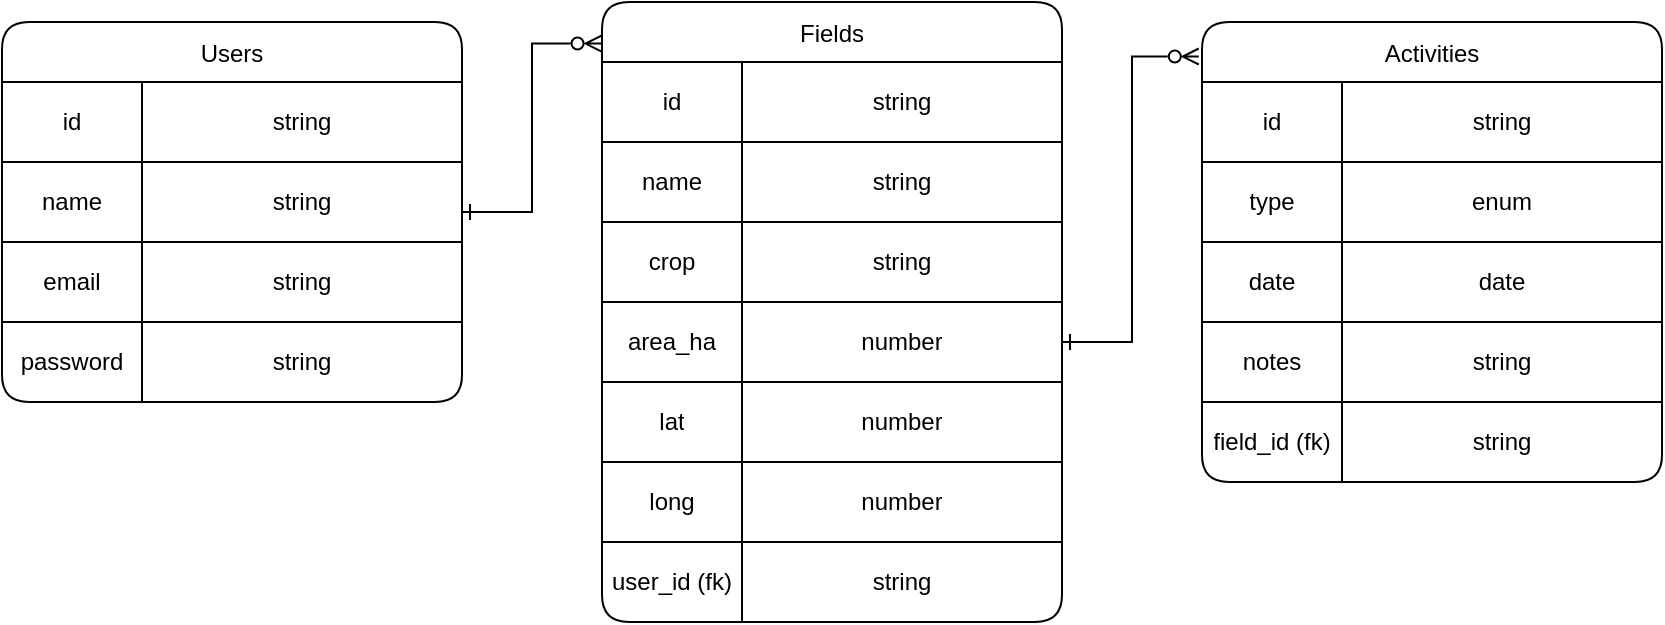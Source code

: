 <mxfile version="28.1.0">
  <diagram name="Page-1" id="wm1w6mK7UrLM-iFwujEl">
    <mxGraphModel dx="983" dy="544" grid="1" gridSize="10" guides="1" tooltips="1" connect="1" arrows="1" fold="1" page="1" pageScale="1" pageWidth="850" pageHeight="1100" math="0" shadow="0">
      <root>
        <mxCell id="0" />
        <mxCell id="1" parent="0" />
        <mxCell id="mjinODjwLW7QLH8uGNvq-2" value="" style="edgeStyle=orthogonalEdgeStyle;rounded=0;orthogonalLoop=1;jettySize=auto;html=1;entryX=-0.001;entryY=0.067;entryDx=0;entryDy=0;entryPerimeter=0;endArrow=ERzeroToMany;endFill=0;startArrow=ERone;startFill=0;" edge="1" parent="1" source="NKNuXMBBQ8ELWA8Mp_sA-2" target="NKNuXMBBQ8ELWA8Mp_sA-31">
          <mxGeometry relative="1" as="geometry">
            <mxPoint x="330" y="145" as="targetPoint" />
          </mxGeometry>
        </mxCell>
        <mxCell id="NKNuXMBBQ8ELWA8Mp_sA-2" value="Users" style="shape=table;startSize=30;container=1;collapsible=0;childLayout=tableLayout;rounded=1;" vertex="1" parent="1">
          <mxGeometry x="10" y="50" width="230" height="190" as="geometry" />
        </mxCell>
        <mxCell id="NKNuXMBBQ8ELWA8Mp_sA-3" value="" style="shape=tableRow;horizontal=0;startSize=0;swimlaneHead=0;swimlaneBody=0;strokeColor=inherit;top=0;left=0;bottom=0;right=0;collapsible=0;dropTarget=0;fillColor=none;points=[[0,0.5],[1,0.5]];portConstraint=eastwest;" vertex="1" parent="NKNuXMBBQ8ELWA8Mp_sA-2">
          <mxGeometry y="30" width="230" height="40" as="geometry" />
        </mxCell>
        <mxCell id="NKNuXMBBQ8ELWA8Mp_sA-4" value="id" style="shape=partialRectangle;html=1;whiteSpace=wrap;connectable=0;strokeColor=inherit;overflow=hidden;fillColor=none;top=0;left=0;bottom=0;right=0;pointerEvents=1;" vertex="1" parent="NKNuXMBBQ8ELWA8Mp_sA-3">
          <mxGeometry width="70" height="40" as="geometry">
            <mxRectangle width="70" height="40" as="alternateBounds" />
          </mxGeometry>
        </mxCell>
        <mxCell id="NKNuXMBBQ8ELWA8Mp_sA-5" value="string" style="shape=partialRectangle;html=1;whiteSpace=wrap;connectable=0;strokeColor=inherit;overflow=hidden;fillColor=none;top=0;left=0;bottom=0;right=0;pointerEvents=1;" vertex="1" parent="NKNuXMBBQ8ELWA8Mp_sA-3">
          <mxGeometry x="70" width="160" height="40" as="geometry">
            <mxRectangle width="160" height="40" as="alternateBounds" />
          </mxGeometry>
        </mxCell>
        <mxCell id="NKNuXMBBQ8ELWA8Mp_sA-28" value="" style="shape=tableRow;horizontal=0;startSize=0;swimlaneHead=0;swimlaneBody=0;strokeColor=inherit;top=0;left=0;bottom=0;right=0;collapsible=0;dropTarget=0;fillColor=none;points=[[0,0.5],[1,0.5]];portConstraint=eastwest;" vertex="1" parent="NKNuXMBBQ8ELWA8Mp_sA-2">
          <mxGeometry y="70" width="230" height="40" as="geometry" />
        </mxCell>
        <mxCell id="NKNuXMBBQ8ELWA8Mp_sA-29" value="name" style="shape=partialRectangle;html=1;whiteSpace=wrap;connectable=0;strokeColor=inherit;overflow=hidden;fillColor=none;top=0;left=0;bottom=0;right=0;pointerEvents=1;" vertex="1" parent="NKNuXMBBQ8ELWA8Mp_sA-28">
          <mxGeometry width="70" height="40" as="geometry">
            <mxRectangle width="70" height="40" as="alternateBounds" />
          </mxGeometry>
        </mxCell>
        <mxCell id="NKNuXMBBQ8ELWA8Mp_sA-30" value="string" style="shape=partialRectangle;html=1;whiteSpace=wrap;connectable=0;strokeColor=inherit;overflow=hidden;fillColor=none;top=0;left=0;bottom=0;right=0;pointerEvents=1;" vertex="1" parent="NKNuXMBBQ8ELWA8Mp_sA-28">
          <mxGeometry x="70" width="160" height="40" as="geometry">
            <mxRectangle width="160" height="40" as="alternateBounds" />
          </mxGeometry>
        </mxCell>
        <mxCell id="NKNuXMBBQ8ELWA8Mp_sA-6" value="" style="shape=tableRow;horizontal=0;startSize=0;swimlaneHead=0;swimlaneBody=0;strokeColor=inherit;top=0;left=0;bottom=0;right=0;collapsible=0;dropTarget=0;fillColor=none;points=[[0,0.5],[1,0.5]];portConstraint=eastwest;" vertex="1" parent="NKNuXMBBQ8ELWA8Mp_sA-2">
          <mxGeometry y="110" width="230" height="40" as="geometry" />
        </mxCell>
        <mxCell id="NKNuXMBBQ8ELWA8Mp_sA-7" value="email" style="shape=partialRectangle;html=1;whiteSpace=wrap;connectable=0;strokeColor=inherit;overflow=hidden;fillColor=none;top=0;left=0;bottom=0;right=0;pointerEvents=1;" vertex="1" parent="NKNuXMBBQ8ELWA8Mp_sA-6">
          <mxGeometry width="70" height="40" as="geometry">
            <mxRectangle width="70" height="40" as="alternateBounds" />
          </mxGeometry>
        </mxCell>
        <mxCell id="NKNuXMBBQ8ELWA8Mp_sA-8" value="string" style="shape=partialRectangle;html=1;whiteSpace=wrap;connectable=0;strokeColor=inherit;overflow=hidden;fillColor=none;top=0;left=0;bottom=0;right=0;pointerEvents=1;" vertex="1" parent="NKNuXMBBQ8ELWA8Mp_sA-6">
          <mxGeometry x="70" width="160" height="40" as="geometry">
            <mxRectangle width="160" height="40" as="alternateBounds" />
          </mxGeometry>
        </mxCell>
        <mxCell id="NKNuXMBBQ8ELWA8Mp_sA-9" value="" style="shape=tableRow;horizontal=0;startSize=0;swimlaneHead=0;swimlaneBody=0;strokeColor=inherit;top=0;left=0;bottom=0;right=0;collapsible=0;dropTarget=0;fillColor=none;points=[[0,0.5],[1,0.5]];portConstraint=eastwest;" vertex="1" parent="NKNuXMBBQ8ELWA8Mp_sA-2">
          <mxGeometry y="150" width="230" height="40" as="geometry" />
        </mxCell>
        <mxCell id="NKNuXMBBQ8ELWA8Mp_sA-10" value="password" style="shape=partialRectangle;html=1;whiteSpace=wrap;connectable=0;strokeColor=inherit;overflow=hidden;fillColor=none;top=0;left=0;bottom=0;right=0;pointerEvents=1;" vertex="1" parent="NKNuXMBBQ8ELWA8Mp_sA-9">
          <mxGeometry width="70" height="40" as="geometry">
            <mxRectangle width="70" height="40" as="alternateBounds" />
          </mxGeometry>
        </mxCell>
        <mxCell id="NKNuXMBBQ8ELWA8Mp_sA-11" value="string" style="shape=partialRectangle;html=1;whiteSpace=wrap;connectable=0;strokeColor=inherit;overflow=hidden;fillColor=none;top=0;left=0;bottom=0;right=0;pointerEvents=1;" vertex="1" parent="NKNuXMBBQ8ELWA8Mp_sA-9">
          <mxGeometry x="70" width="160" height="40" as="geometry">
            <mxRectangle width="160" height="40" as="alternateBounds" />
          </mxGeometry>
        </mxCell>
        <mxCell id="NKNuXMBBQ8ELWA8Mp_sA-31" value="Fields" style="shape=table;startSize=30;container=1;collapsible=0;childLayout=tableLayout;rounded=1;" vertex="1" parent="1">
          <mxGeometry x="310" y="40" width="230" height="310" as="geometry" />
        </mxCell>
        <mxCell id="NKNuXMBBQ8ELWA8Mp_sA-32" value="" style="shape=tableRow;horizontal=0;startSize=0;swimlaneHead=0;swimlaneBody=0;strokeColor=inherit;top=0;left=0;bottom=0;right=0;collapsible=0;dropTarget=0;fillColor=none;points=[[0,0.5],[1,0.5]];portConstraint=eastwest;" vertex="1" parent="NKNuXMBBQ8ELWA8Mp_sA-31">
          <mxGeometry y="30" width="230" height="40" as="geometry" />
        </mxCell>
        <mxCell id="NKNuXMBBQ8ELWA8Mp_sA-33" value="id" style="shape=partialRectangle;html=1;whiteSpace=wrap;connectable=0;strokeColor=inherit;overflow=hidden;fillColor=none;top=0;left=0;bottom=0;right=0;pointerEvents=1;" vertex="1" parent="NKNuXMBBQ8ELWA8Mp_sA-32">
          <mxGeometry width="70" height="40" as="geometry">
            <mxRectangle width="70" height="40" as="alternateBounds" />
          </mxGeometry>
        </mxCell>
        <mxCell id="NKNuXMBBQ8ELWA8Mp_sA-34" value="string" style="shape=partialRectangle;html=1;whiteSpace=wrap;connectable=0;strokeColor=inherit;overflow=hidden;fillColor=none;top=0;left=0;bottom=0;right=0;pointerEvents=1;" vertex="1" parent="NKNuXMBBQ8ELWA8Mp_sA-32">
          <mxGeometry x="70" width="160" height="40" as="geometry">
            <mxRectangle width="160" height="40" as="alternateBounds" />
          </mxGeometry>
        </mxCell>
        <mxCell id="NKNuXMBBQ8ELWA8Mp_sA-35" value="" style="shape=tableRow;horizontal=0;startSize=0;swimlaneHead=0;swimlaneBody=0;strokeColor=inherit;top=0;left=0;bottom=0;right=0;collapsible=0;dropTarget=0;fillColor=none;points=[[0,0.5],[1,0.5]];portConstraint=eastwest;" vertex="1" parent="NKNuXMBBQ8ELWA8Mp_sA-31">
          <mxGeometry y="70" width="230" height="40" as="geometry" />
        </mxCell>
        <mxCell id="NKNuXMBBQ8ELWA8Mp_sA-36" value="name" style="shape=partialRectangle;html=1;whiteSpace=wrap;connectable=0;strokeColor=inherit;overflow=hidden;fillColor=none;top=0;left=0;bottom=0;right=0;pointerEvents=1;" vertex="1" parent="NKNuXMBBQ8ELWA8Mp_sA-35">
          <mxGeometry width="70" height="40" as="geometry">
            <mxRectangle width="70" height="40" as="alternateBounds" />
          </mxGeometry>
        </mxCell>
        <mxCell id="NKNuXMBBQ8ELWA8Mp_sA-37" value="string" style="shape=partialRectangle;html=1;whiteSpace=wrap;connectable=0;strokeColor=inherit;overflow=hidden;fillColor=none;top=0;left=0;bottom=0;right=0;pointerEvents=1;" vertex="1" parent="NKNuXMBBQ8ELWA8Mp_sA-35">
          <mxGeometry x="70" width="160" height="40" as="geometry">
            <mxRectangle width="160" height="40" as="alternateBounds" />
          </mxGeometry>
        </mxCell>
        <mxCell id="NKNuXMBBQ8ELWA8Mp_sA-38" value="" style="shape=tableRow;horizontal=0;startSize=0;swimlaneHead=0;swimlaneBody=0;strokeColor=inherit;top=0;left=0;bottom=0;right=0;collapsible=0;dropTarget=0;fillColor=none;points=[[0,0.5],[1,0.5]];portConstraint=eastwest;" vertex="1" parent="NKNuXMBBQ8ELWA8Mp_sA-31">
          <mxGeometry y="110" width="230" height="40" as="geometry" />
        </mxCell>
        <mxCell id="NKNuXMBBQ8ELWA8Mp_sA-39" value="crop" style="shape=partialRectangle;html=1;whiteSpace=wrap;connectable=0;strokeColor=inherit;overflow=hidden;fillColor=none;top=0;left=0;bottom=0;right=0;pointerEvents=1;" vertex="1" parent="NKNuXMBBQ8ELWA8Mp_sA-38">
          <mxGeometry width="70" height="40" as="geometry">
            <mxRectangle width="70" height="40" as="alternateBounds" />
          </mxGeometry>
        </mxCell>
        <mxCell id="NKNuXMBBQ8ELWA8Mp_sA-40" value="string" style="shape=partialRectangle;html=1;whiteSpace=wrap;connectable=0;strokeColor=inherit;overflow=hidden;fillColor=none;top=0;left=0;bottom=0;right=0;pointerEvents=1;" vertex="1" parent="NKNuXMBBQ8ELWA8Mp_sA-38">
          <mxGeometry x="70" width="160" height="40" as="geometry">
            <mxRectangle width="160" height="40" as="alternateBounds" />
          </mxGeometry>
        </mxCell>
        <mxCell id="NKNuXMBBQ8ELWA8Mp_sA-41" value="" style="shape=tableRow;horizontal=0;startSize=0;swimlaneHead=0;swimlaneBody=0;strokeColor=inherit;top=0;left=0;bottom=0;right=0;collapsible=0;dropTarget=0;fillColor=none;points=[[0,0.5],[1,0.5]];portConstraint=eastwest;" vertex="1" parent="NKNuXMBBQ8ELWA8Mp_sA-31">
          <mxGeometry y="150" width="230" height="40" as="geometry" />
        </mxCell>
        <mxCell id="NKNuXMBBQ8ELWA8Mp_sA-42" value="area_ha" style="shape=partialRectangle;html=1;whiteSpace=wrap;connectable=0;strokeColor=inherit;overflow=hidden;fillColor=none;top=0;left=0;bottom=0;right=0;pointerEvents=1;" vertex="1" parent="NKNuXMBBQ8ELWA8Mp_sA-41">
          <mxGeometry width="70" height="40" as="geometry">
            <mxRectangle width="70" height="40" as="alternateBounds" />
          </mxGeometry>
        </mxCell>
        <mxCell id="NKNuXMBBQ8ELWA8Mp_sA-43" value="number" style="shape=partialRectangle;html=1;whiteSpace=wrap;connectable=0;strokeColor=inherit;overflow=hidden;fillColor=none;top=0;left=0;bottom=0;right=0;pointerEvents=1;" vertex="1" parent="NKNuXMBBQ8ELWA8Mp_sA-41">
          <mxGeometry x="70" width="160" height="40" as="geometry">
            <mxRectangle width="160" height="40" as="alternateBounds" />
          </mxGeometry>
        </mxCell>
        <mxCell id="NKNuXMBBQ8ELWA8Mp_sA-44" value="" style="shape=tableRow;horizontal=0;startSize=0;swimlaneHead=0;swimlaneBody=0;strokeColor=inherit;top=0;left=0;bottom=0;right=0;collapsible=0;dropTarget=0;fillColor=none;points=[[0,0.5],[1,0.5]];portConstraint=eastwest;" vertex="1" parent="NKNuXMBBQ8ELWA8Mp_sA-31">
          <mxGeometry y="190" width="230" height="40" as="geometry" />
        </mxCell>
        <mxCell id="NKNuXMBBQ8ELWA8Mp_sA-45" value="lat" style="shape=partialRectangle;html=1;whiteSpace=wrap;connectable=0;strokeColor=inherit;overflow=hidden;fillColor=none;top=0;left=0;bottom=0;right=0;pointerEvents=1;" vertex="1" parent="NKNuXMBBQ8ELWA8Mp_sA-44">
          <mxGeometry width="70" height="40" as="geometry">
            <mxRectangle width="70" height="40" as="alternateBounds" />
          </mxGeometry>
        </mxCell>
        <mxCell id="NKNuXMBBQ8ELWA8Mp_sA-46" value="number" style="shape=partialRectangle;html=1;whiteSpace=wrap;connectable=0;strokeColor=inherit;overflow=hidden;fillColor=none;top=0;left=0;bottom=0;right=0;pointerEvents=1;" vertex="1" parent="NKNuXMBBQ8ELWA8Mp_sA-44">
          <mxGeometry x="70" width="160" height="40" as="geometry">
            <mxRectangle width="160" height="40" as="alternateBounds" />
          </mxGeometry>
        </mxCell>
        <mxCell id="NKNuXMBBQ8ELWA8Mp_sA-47" value="" style="shape=tableRow;horizontal=0;startSize=0;swimlaneHead=0;swimlaneBody=0;strokeColor=inherit;top=0;left=0;bottom=0;right=0;collapsible=0;dropTarget=0;fillColor=none;points=[[0,0.5],[1,0.5]];portConstraint=eastwest;" vertex="1" parent="NKNuXMBBQ8ELWA8Mp_sA-31">
          <mxGeometry y="230" width="230" height="40" as="geometry" />
        </mxCell>
        <mxCell id="NKNuXMBBQ8ELWA8Mp_sA-48" value="long" style="shape=partialRectangle;html=1;whiteSpace=wrap;connectable=0;strokeColor=inherit;overflow=hidden;fillColor=none;top=0;left=0;bottom=0;right=0;pointerEvents=1;" vertex="1" parent="NKNuXMBBQ8ELWA8Mp_sA-47">
          <mxGeometry width="70" height="40" as="geometry">
            <mxRectangle width="70" height="40" as="alternateBounds" />
          </mxGeometry>
        </mxCell>
        <mxCell id="NKNuXMBBQ8ELWA8Mp_sA-49" value="number" style="shape=partialRectangle;html=1;whiteSpace=wrap;connectable=0;strokeColor=inherit;overflow=hidden;fillColor=none;top=0;left=0;bottom=0;right=0;pointerEvents=1;" vertex="1" parent="NKNuXMBBQ8ELWA8Mp_sA-47">
          <mxGeometry x="70" width="160" height="40" as="geometry">
            <mxRectangle width="160" height="40" as="alternateBounds" />
          </mxGeometry>
        </mxCell>
        <mxCell id="NKNuXMBBQ8ELWA8Mp_sA-50" value="" style="shape=tableRow;horizontal=0;startSize=0;swimlaneHead=0;swimlaneBody=0;strokeColor=inherit;top=0;left=0;bottom=0;right=0;collapsible=0;dropTarget=0;fillColor=none;points=[[0,0.5],[1,0.5]];portConstraint=eastwest;" vertex="1" parent="NKNuXMBBQ8ELWA8Mp_sA-31">
          <mxGeometry y="270" width="230" height="40" as="geometry" />
        </mxCell>
        <mxCell id="NKNuXMBBQ8ELWA8Mp_sA-51" value="user_id (fk)" style="shape=partialRectangle;html=1;whiteSpace=wrap;connectable=0;strokeColor=inherit;overflow=hidden;fillColor=none;top=0;left=0;bottom=0;right=0;pointerEvents=1;" vertex="1" parent="NKNuXMBBQ8ELWA8Mp_sA-50">
          <mxGeometry width="70" height="40" as="geometry">
            <mxRectangle width="70" height="40" as="alternateBounds" />
          </mxGeometry>
        </mxCell>
        <mxCell id="NKNuXMBBQ8ELWA8Mp_sA-52" value="string" style="shape=partialRectangle;html=1;whiteSpace=wrap;connectable=0;strokeColor=inherit;overflow=hidden;fillColor=none;top=0;left=0;bottom=0;right=0;pointerEvents=1;" vertex="1" parent="NKNuXMBBQ8ELWA8Mp_sA-50">
          <mxGeometry x="70" width="160" height="40" as="geometry">
            <mxRectangle width="160" height="40" as="alternateBounds" />
          </mxGeometry>
        </mxCell>
        <mxCell id="NKNuXMBBQ8ELWA8Mp_sA-53" value="Activities" style="shape=table;startSize=30;container=1;collapsible=0;childLayout=tableLayout;rounded=1;" vertex="1" parent="1">
          <mxGeometry x="610" y="50" width="230" height="230" as="geometry" />
        </mxCell>
        <mxCell id="NKNuXMBBQ8ELWA8Mp_sA-54" value="" style="shape=tableRow;horizontal=0;startSize=0;swimlaneHead=0;swimlaneBody=0;strokeColor=inherit;top=0;left=0;bottom=0;right=0;collapsible=0;dropTarget=0;fillColor=none;points=[[0,0.5],[1,0.5]];portConstraint=eastwest;" vertex="1" parent="NKNuXMBBQ8ELWA8Mp_sA-53">
          <mxGeometry y="30" width="230" height="40" as="geometry" />
        </mxCell>
        <mxCell id="NKNuXMBBQ8ELWA8Mp_sA-55" value="id" style="shape=partialRectangle;html=1;whiteSpace=wrap;connectable=0;strokeColor=inherit;overflow=hidden;fillColor=none;top=0;left=0;bottom=0;right=0;pointerEvents=1;" vertex="1" parent="NKNuXMBBQ8ELWA8Mp_sA-54">
          <mxGeometry width="70" height="40" as="geometry">
            <mxRectangle width="70" height="40" as="alternateBounds" />
          </mxGeometry>
        </mxCell>
        <mxCell id="NKNuXMBBQ8ELWA8Mp_sA-56" value="string" style="shape=partialRectangle;html=1;whiteSpace=wrap;connectable=0;strokeColor=inherit;overflow=hidden;fillColor=none;top=0;left=0;bottom=0;right=0;pointerEvents=1;" vertex="1" parent="NKNuXMBBQ8ELWA8Mp_sA-54">
          <mxGeometry x="70" width="160" height="40" as="geometry">
            <mxRectangle width="160" height="40" as="alternateBounds" />
          </mxGeometry>
        </mxCell>
        <mxCell id="NKNuXMBBQ8ELWA8Mp_sA-57" value="" style="shape=tableRow;horizontal=0;startSize=0;swimlaneHead=0;swimlaneBody=0;strokeColor=inherit;top=0;left=0;bottom=0;right=0;collapsible=0;dropTarget=0;fillColor=none;points=[[0,0.5],[1,0.5]];portConstraint=eastwest;" vertex="1" parent="NKNuXMBBQ8ELWA8Mp_sA-53">
          <mxGeometry y="70" width="230" height="40" as="geometry" />
        </mxCell>
        <mxCell id="NKNuXMBBQ8ELWA8Mp_sA-58" value="type" style="shape=partialRectangle;html=1;whiteSpace=wrap;connectable=0;strokeColor=inherit;overflow=hidden;fillColor=none;top=0;left=0;bottom=0;right=0;pointerEvents=1;" vertex="1" parent="NKNuXMBBQ8ELWA8Mp_sA-57">
          <mxGeometry width="70" height="40" as="geometry">
            <mxRectangle width="70" height="40" as="alternateBounds" />
          </mxGeometry>
        </mxCell>
        <mxCell id="NKNuXMBBQ8ELWA8Mp_sA-59" value="enum" style="shape=partialRectangle;html=1;whiteSpace=wrap;connectable=0;strokeColor=inherit;overflow=hidden;fillColor=none;top=0;left=0;bottom=0;right=0;pointerEvents=1;" vertex="1" parent="NKNuXMBBQ8ELWA8Mp_sA-57">
          <mxGeometry x="70" width="160" height="40" as="geometry">
            <mxRectangle width="160" height="40" as="alternateBounds" />
          </mxGeometry>
        </mxCell>
        <mxCell id="NKNuXMBBQ8ELWA8Mp_sA-60" value="" style="shape=tableRow;horizontal=0;startSize=0;swimlaneHead=0;swimlaneBody=0;strokeColor=inherit;top=0;left=0;bottom=0;right=0;collapsible=0;dropTarget=0;fillColor=none;points=[[0,0.5],[1,0.5]];portConstraint=eastwest;" vertex="1" parent="NKNuXMBBQ8ELWA8Mp_sA-53">
          <mxGeometry y="110" width="230" height="40" as="geometry" />
        </mxCell>
        <mxCell id="NKNuXMBBQ8ELWA8Mp_sA-61" value="date" style="shape=partialRectangle;html=1;whiteSpace=wrap;connectable=0;strokeColor=inherit;overflow=hidden;fillColor=none;top=0;left=0;bottom=0;right=0;pointerEvents=1;" vertex="1" parent="NKNuXMBBQ8ELWA8Mp_sA-60">
          <mxGeometry width="70" height="40" as="geometry">
            <mxRectangle width="70" height="40" as="alternateBounds" />
          </mxGeometry>
        </mxCell>
        <mxCell id="NKNuXMBBQ8ELWA8Mp_sA-62" value="date" style="shape=partialRectangle;html=1;whiteSpace=wrap;connectable=0;strokeColor=inherit;overflow=hidden;fillColor=none;top=0;left=0;bottom=0;right=0;pointerEvents=1;" vertex="1" parent="NKNuXMBBQ8ELWA8Mp_sA-60">
          <mxGeometry x="70" width="160" height="40" as="geometry">
            <mxRectangle width="160" height="40" as="alternateBounds" />
          </mxGeometry>
        </mxCell>
        <mxCell id="NKNuXMBBQ8ELWA8Mp_sA-63" value="" style="shape=tableRow;horizontal=0;startSize=0;swimlaneHead=0;swimlaneBody=0;strokeColor=inherit;top=0;left=0;bottom=0;right=0;collapsible=0;dropTarget=0;fillColor=none;points=[[0,0.5],[1,0.5]];portConstraint=eastwest;" vertex="1" parent="NKNuXMBBQ8ELWA8Mp_sA-53">
          <mxGeometry y="150" width="230" height="40" as="geometry" />
        </mxCell>
        <mxCell id="NKNuXMBBQ8ELWA8Mp_sA-64" value="notes" style="shape=partialRectangle;html=1;whiteSpace=wrap;connectable=0;strokeColor=inherit;overflow=hidden;fillColor=none;top=0;left=0;bottom=0;right=0;pointerEvents=1;" vertex="1" parent="NKNuXMBBQ8ELWA8Mp_sA-63">
          <mxGeometry width="70" height="40" as="geometry">
            <mxRectangle width="70" height="40" as="alternateBounds" />
          </mxGeometry>
        </mxCell>
        <mxCell id="NKNuXMBBQ8ELWA8Mp_sA-65" value="string" style="shape=partialRectangle;html=1;whiteSpace=wrap;connectable=0;strokeColor=inherit;overflow=hidden;fillColor=none;top=0;left=0;bottom=0;right=0;pointerEvents=1;" vertex="1" parent="NKNuXMBBQ8ELWA8Mp_sA-63">
          <mxGeometry x="70" width="160" height="40" as="geometry">
            <mxRectangle width="160" height="40" as="alternateBounds" />
          </mxGeometry>
        </mxCell>
        <mxCell id="NKNuXMBBQ8ELWA8Mp_sA-66" value="" style="shape=tableRow;horizontal=0;startSize=0;swimlaneHead=0;swimlaneBody=0;strokeColor=inherit;top=0;left=0;bottom=0;right=0;collapsible=0;dropTarget=0;fillColor=none;points=[[0,0.5],[1,0.5]];portConstraint=eastwest;" vertex="1" parent="NKNuXMBBQ8ELWA8Mp_sA-53">
          <mxGeometry y="190" width="230" height="40" as="geometry" />
        </mxCell>
        <mxCell id="NKNuXMBBQ8ELWA8Mp_sA-67" value="field_id (fk)" style="shape=partialRectangle;html=1;whiteSpace=wrap;connectable=0;strokeColor=inherit;overflow=hidden;fillColor=none;top=0;left=0;bottom=0;right=0;pointerEvents=1;" vertex="1" parent="NKNuXMBBQ8ELWA8Mp_sA-66">
          <mxGeometry width="70" height="40" as="geometry">
            <mxRectangle width="70" height="40" as="alternateBounds" />
          </mxGeometry>
        </mxCell>
        <mxCell id="NKNuXMBBQ8ELWA8Mp_sA-68" value="string" style="shape=partialRectangle;html=1;whiteSpace=wrap;connectable=0;strokeColor=inherit;overflow=hidden;fillColor=none;top=0;left=0;bottom=0;right=0;pointerEvents=1;" vertex="1" parent="NKNuXMBBQ8ELWA8Mp_sA-66">
          <mxGeometry x="70" width="160" height="40" as="geometry">
            <mxRectangle width="160" height="40" as="alternateBounds" />
          </mxGeometry>
        </mxCell>
        <mxCell id="mjinODjwLW7QLH8uGNvq-3" value="" style="edgeStyle=orthogonalEdgeStyle;rounded=0;orthogonalLoop=1;jettySize=auto;html=1;entryX=-0.007;entryY=0.075;entryDx=0;entryDy=0;entryPerimeter=0;endArrow=ERzeroToMany;endFill=0;startArrow=ERone;startFill=0;" edge="1" parent="1" source="NKNuXMBBQ8ELWA8Mp_sA-41" target="NKNuXMBBQ8ELWA8Mp_sA-53">
          <mxGeometry relative="1" as="geometry">
            <mxPoint x="640" y="210" as="targetPoint" />
          </mxGeometry>
        </mxCell>
      </root>
    </mxGraphModel>
  </diagram>
</mxfile>
